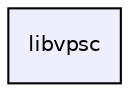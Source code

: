 digraph "libvpsc" {
  compound=true
  node [ fontsize="10", fontname="Helvetica"];
  edge [ labelfontsize="10", labelfontname="Helvetica"];
  dir_bb6b2cee1440dc7ab78f3a8b1819f799 [shape=box, label="libvpsc", style="filled", fillcolor="#eeeeff", pencolor="black", URL="dir_bb6b2cee1440dc7ab78f3a8b1819f799.html"];
}
